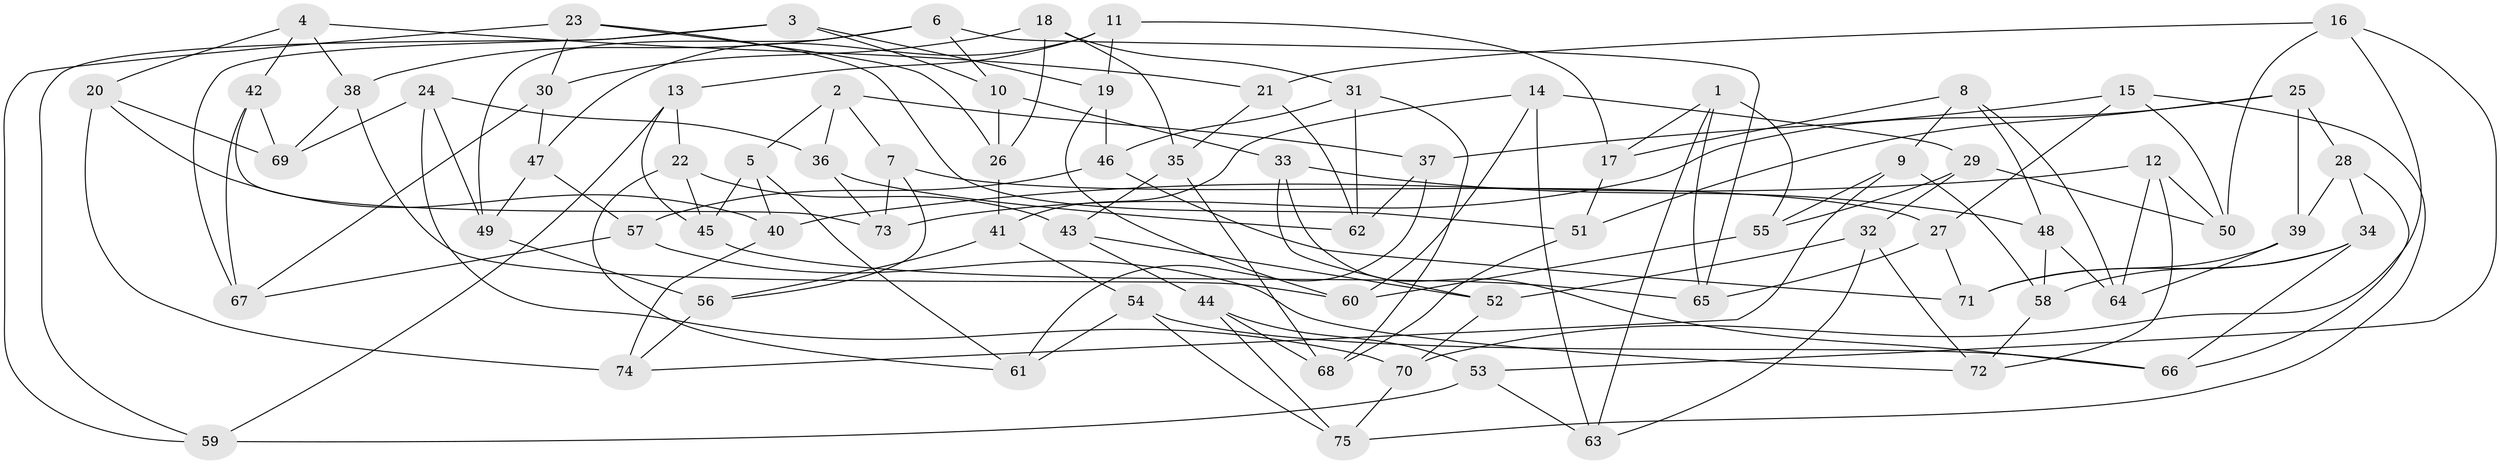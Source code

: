 // coarse degree distribution, {6: 0.1891891891891892, 5: 0.10810810810810811, 7: 0.05405405405405406, 14: 0.02702702702702703, 4: 0.4864864864864865, 9: 0.05405405405405406, 3: 0.05405405405405406, 8: 0.02702702702702703}
// Generated by graph-tools (version 1.1) at 2025/20/03/04/25 18:20:38]
// undirected, 75 vertices, 150 edges
graph export_dot {
graph [start="1"]
  node [color=gray90,style=filled];
  1;
  2;
  3;
  4;
  5;
  6;
  7;
  8;
  9;
  10;
  11;
  12;
  13;
  14;
  15;
  16;
  17;
  18;
  19;
  20;
  21;
  22;
  23;
  24;
  25;
  26;
  27;
  28;
  29;
  30;
  31;
  32;
  33;
  34;
  35;
  36;
  37;
  38;
  39;
  40;
  41;
  42;
  43;
  44;
  45;
  46;
  47;
  48;
  49;
  50;
  51;
  52;
  53;
  54;
  55;
  56;
  57;
  58;
  59;
  60;
  61;
  62;
  63;
  64;
  65;
  66;
  67;
  68;
  69;
  70;
  71;
  72;
  73;
  74;
  75;
  1 -- 55;
  1 -- 17;
  1 -- 65;
  1 -- 63;
  2 -- 36;
  2 -- 37;
  2 -- 7;
  2 -- 5;
  3 -- 19;
  3 -- 59;
  3 -- 10;
  3 -- 67;
  4 -- 21;
  4 -- 38;
  4 -- 42;
  4 -- 20;
  5 -- 45;
  5 -- 61;
  5 -- 40;
  6 -- 38;
  6 -- 10;
  6 -- 49;
  6 -- 65;
  7 -- 56;
  7 -- 27;
  7 -- 73;
  8 -- 64;
  8 -- 48;
  8 -- 17;
  8 -- 9;
  9 -- 55;
  9 -- 58;
  9 -- 74;
  10 -- 26;
  10 -- 33;
  11 -- 17;
  11 -- 47;
  11 -- 13;
  11 -- 19;
  12 -- 72;
  12 -- 64;
  12 -- 40;
  12 -- 50;
  13 -- 22;
  13 -- 45;
  13 -- 59;
  14 -- 63;
  14 -- 41;
  14 -- 60;
  14 -- 29;
  15 -- 27;
  15 -- 37;
  15 -- 50;
  15 -- 75;
  16 -- 53;
  16 -- 50;
  16 -- 70;
  16 -- 21;
  17 -- 51;
  18 -- 35;
  18 -- 31;
  18 -- 30;
  18 -- 26;
  19 -- 60;
  19 -- 46;
  20 -- 69;
  20 -- 74;
  20 -- 40;
  21 -- 62;
  21 -- 35;
  22 -- 61;
  22 -- 45;
  22 -- 43;
  23 -- 51;
  23 -- 30;
  23 -- 59;
  23 -- 26;
  24 -- 36;
  24 -- 49;
  24 -- 70;
  24 -- 69;
  25 -- 73;
  25 -- 39;
  25 -- 28;
  25 -- 51;
  26 -- 41;
  27 -- 71;
  27 -- 65;
  28 -- 66;
  28 -- 39;
  28 -- 34;
  29 -- 50;
  29 -- 55;
  29 -- 32;
  30 -- 47;
  30 -- 67;
  31 -- 68;
  31 -- 62;
  31 -- 46;
  32 -- 63;
  32 -- 72;
  32 -- 52;
  33 -- 66;
  33 -- 52;
  33 -- 48;
  34 -- 71;
  34 -- 58;
  34 -- 66;
  35 -- 43;
  35 -- 68;
  36 -- 73;
  36 -- 62;
  37 -- 62;
  37 -- 61;
  38 -- 60;
  38 -- 69;
  39 -- 71;
  39 -- 64;
  40 -- 74;
  41 -- 54;
  41 -- 56;
  42 -- 69;
  42 -- 67;
  42 -- 73;
  43 -- 44;
  43 -- 52;
  44 -- 68;
  44 -- 53;
  44 -- 75;
  45 -- 65;
  46 -- 71;
  46 -- 57;
  47 -- 49;
  47 -- 57;
  48 -- 58;
  48 -- 64;
  49 -- 56;
  51 -- 68;
  52 -- 70;
  53 -- 59;
  53 -- 63;
  54 -- 75;
  54 -- 61;
  54 -- 66;
  55 -- 60;
  56 -- 74;
  57 -- 67;
  57 -- 72;
  58 -- 72;
  70 -- 75;
}
